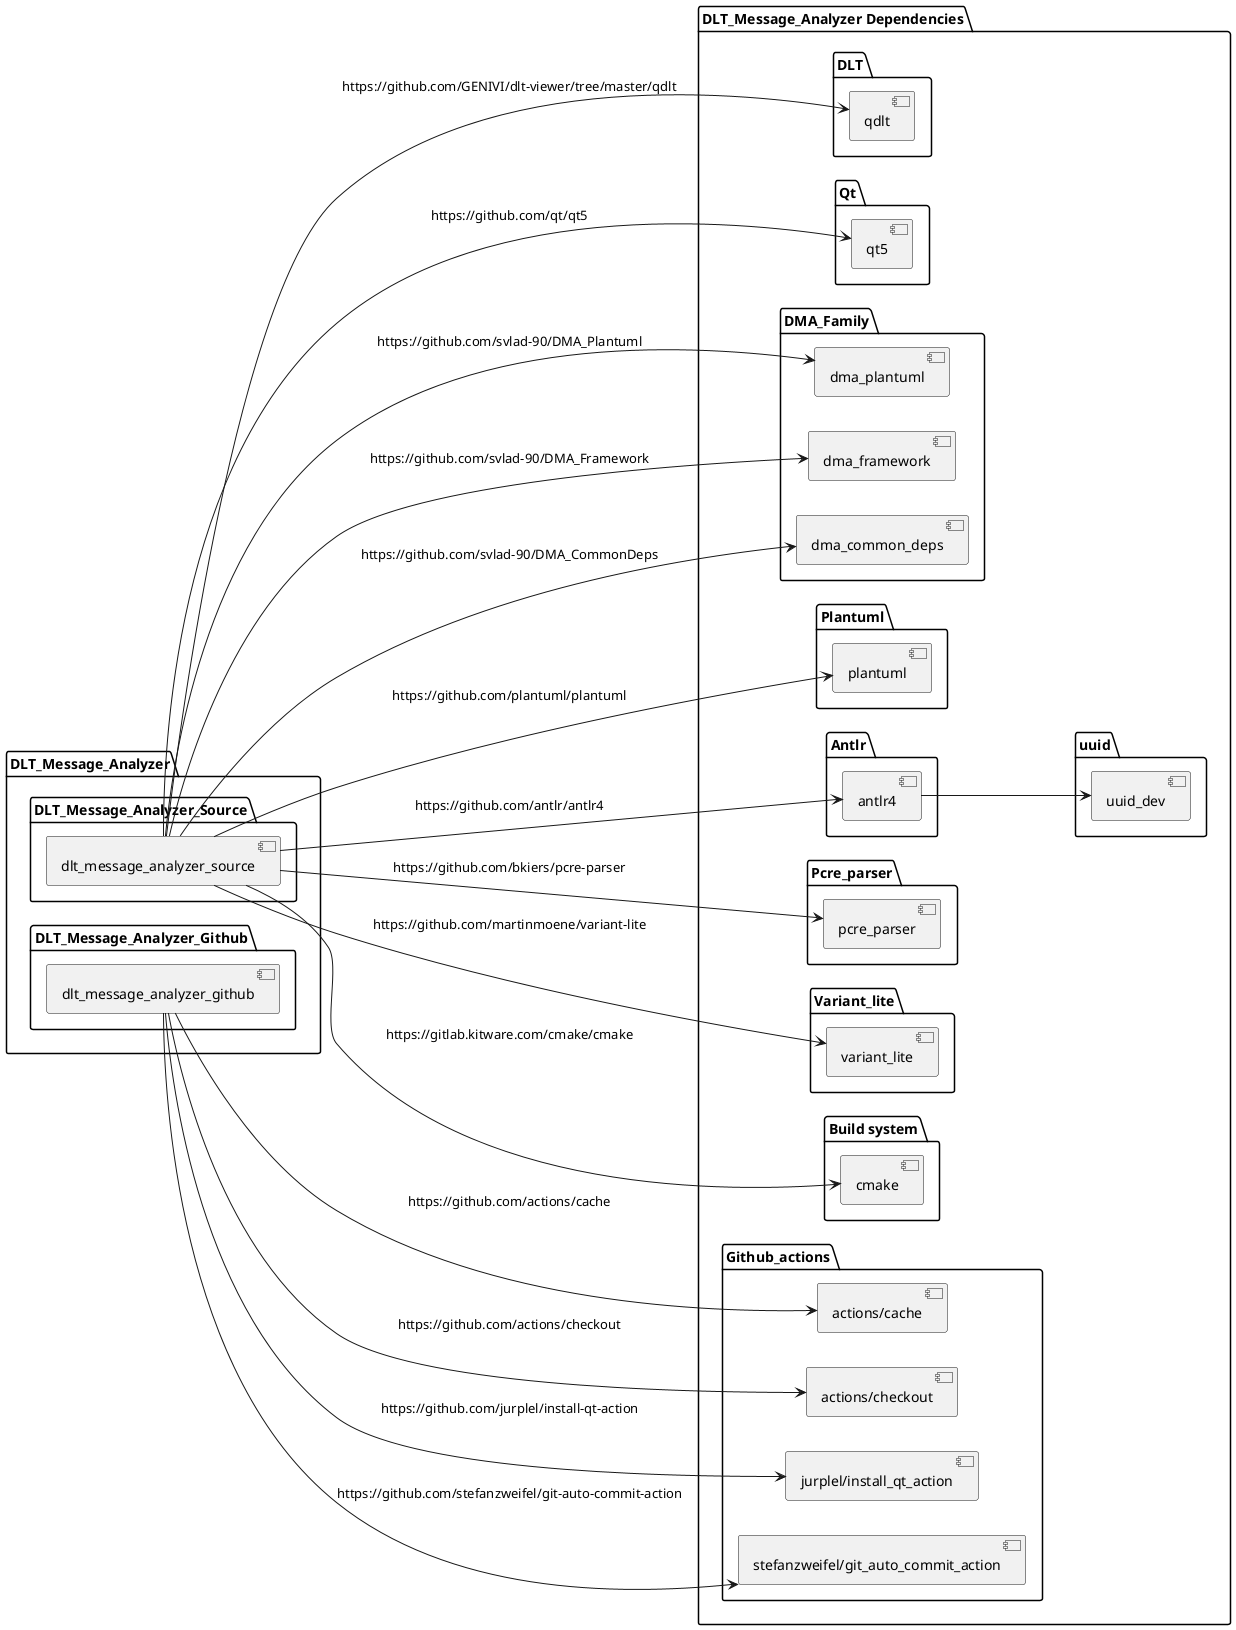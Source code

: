@startuml

left to right direction

package "DLT_Message_Analyzer" {
    package "DLT_Message_Analyzer_Source" {
        [dlt_message_analyzer_source]
    }
    
    package "DLT_Message_Analyzer_Github" {
        [dlt_message_analyzer_github]
    }
}

package "DLT_Message_Analyzer Dependencies" {
    package "DLT" {
        [qdlt]
    }

    package "Qt" {
        [qt5]
    }

    package "DMA_Family" {
        [dma_plantuml]
        [dma_framework]
        [dma_common_deps]
    }

    package "Plantuml" {
        [plantuml]
    }

    package "Antlr" {
        [antlr4]
    }
    
    package "uuid" {
        [uuid_dev]
    }

    package "Pcre_parser" {
        [pcre_parser]
    }

    package "Variant_lite" {
        [variant_lite]
    }

    package "Github_actions"{
        [actions/cache]
        [actions/checkout]
        [jurplel/install_qt_action]
        [stefanzweifel/git_auto_commit_action]
    }
    
    package "Build system"{
        [cmake]
    }
}

[dlt_message_analyzer_source] --> [dma_common_deps] : https://github.com/svlad-90/DMA_CommonDeps
[dlt_message_analyzer_source] --> [dma_framework] : https://github.com/svlad-90/DMA_Framework
[dlt_message_analyzer_source] --> [dma_plantuml] : https://github.com/svlad-90/DMA_Plantuml

[dlt_message_analyzer_source] --> [qt5] : https://github.com/qt/qt5
[dlt_message_analyzer_source] --> [qdlt] : https://github.com/GENIVI/dlt-viewer/tree/master/qdlt
[dlt_message_analyzer_source] --> [plantuml] : https://github.com/plantuml/plantuml
[dlt_message_analyzer_source] --> [antlr4] : https://github.com/antlr/antlr4
[dlt_message_analyzer_source] --> [pcre_parser] : https://github.com/bkiers/pcre-parser
[dlt_message_analyzer_source] --> [variant_lite] : https://github.com/martinmoene/variant-lite
[dlt_message_analyzer_source] --> [cmake] : https://gitlab.kitware.com/cmake/cmake

[antlr4] --> [uuid_dev]

[dlt_message_analyzer_github] --> [actions/cache] : https://github.com/actions/cache
[dlt_message_analyzer_github] --> [actions/checkout] : https://github.com/actions/checkout
[dlt_message_analyzer_github] --> [jurplel/install_qt_action] : https://github.com/jurplel/install-qt-action
[dlt_message_analyzer_github] --> [stefanzweifel/git_auto_commit_action] : https://github.com/stefanzweifel/git-auto-commit-action

@enduml